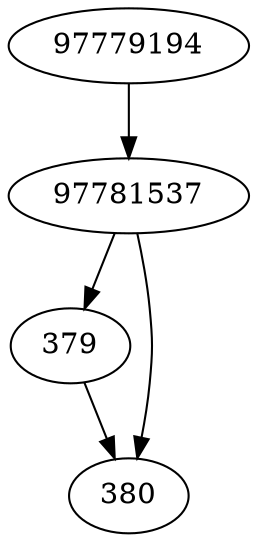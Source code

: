 strict digraph  {
97781537;
97779194;
379;
380;
97781537 -> 379;
97781537 -> 380;
97779194 -> 97781537;
379 -> 380;
}
